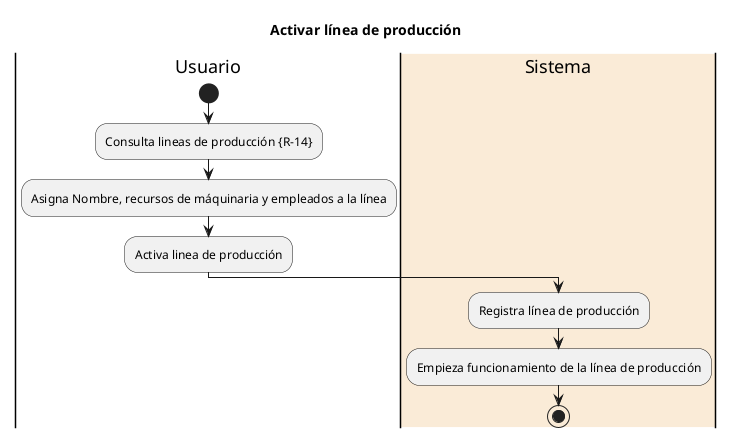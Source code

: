 @startuml Activar línea de producción
title Activar línea de producción

|Usuario|
start 
:Consulta lineas de producción {R-14};
:Asigna Nombre, recursos de máquinaria y empleados a la línea;
:Activa linea de producción;

|#AntiqueWhite|Sistema|
:Registra línea de producción;
:Empieza funcionamiento de la línea de producción;

stop

@endumml
